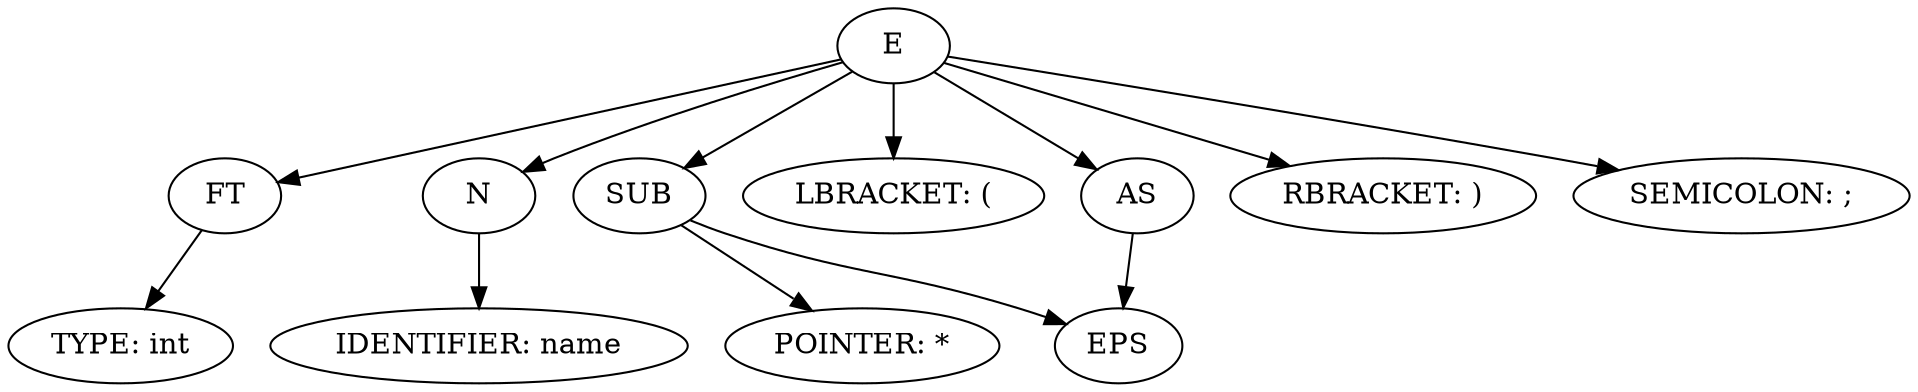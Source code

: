 digraph G {
  "0_E" [label="E"]
  "1_FT" [label="FT"]
  "2_TYPE: int" [label="TYPE: int"]
  "1_FT" -> "2_TYPE: int"
  "0_E" -> "1_FT"
  "1_SUB" [label="SUB"]
  "2_POINTER: *" [label="POINTER: *"]
  "1_SUB" -> "2_POINTER: *"
  "2_EPS" [label="EPS"]
  "1_SUB" -> "2_EPS"
  "0_E" -> "1_SUB"
  "1_N" [label="N"]
  "2_IDENTIFIER: name" [label="IDENTIFIER: name"]
  "1_N" -> "2_IDENTIFIER: name"
  "0_E" -> "1_N"
  "1_LBRACKET: (" [label="LBRACKET: ("]
  "0_E" -> "1_LBRACKET: ("
  "1_AS" [label="AS"]
  "2_EPS" [label="EPS"]
  "1_AS" -> "2_EPS"
  "0_E" -> "1_AS"
  "1_RBRACKET: )" [label="RBRACKET: )"]
  "0_E" -> "1_RBRACKET: )"
  "1_SEMICOLON: ;" [label="SEMICOLON: ;"]
  "0_E" -> "1_SEMICOLON: ;"
}